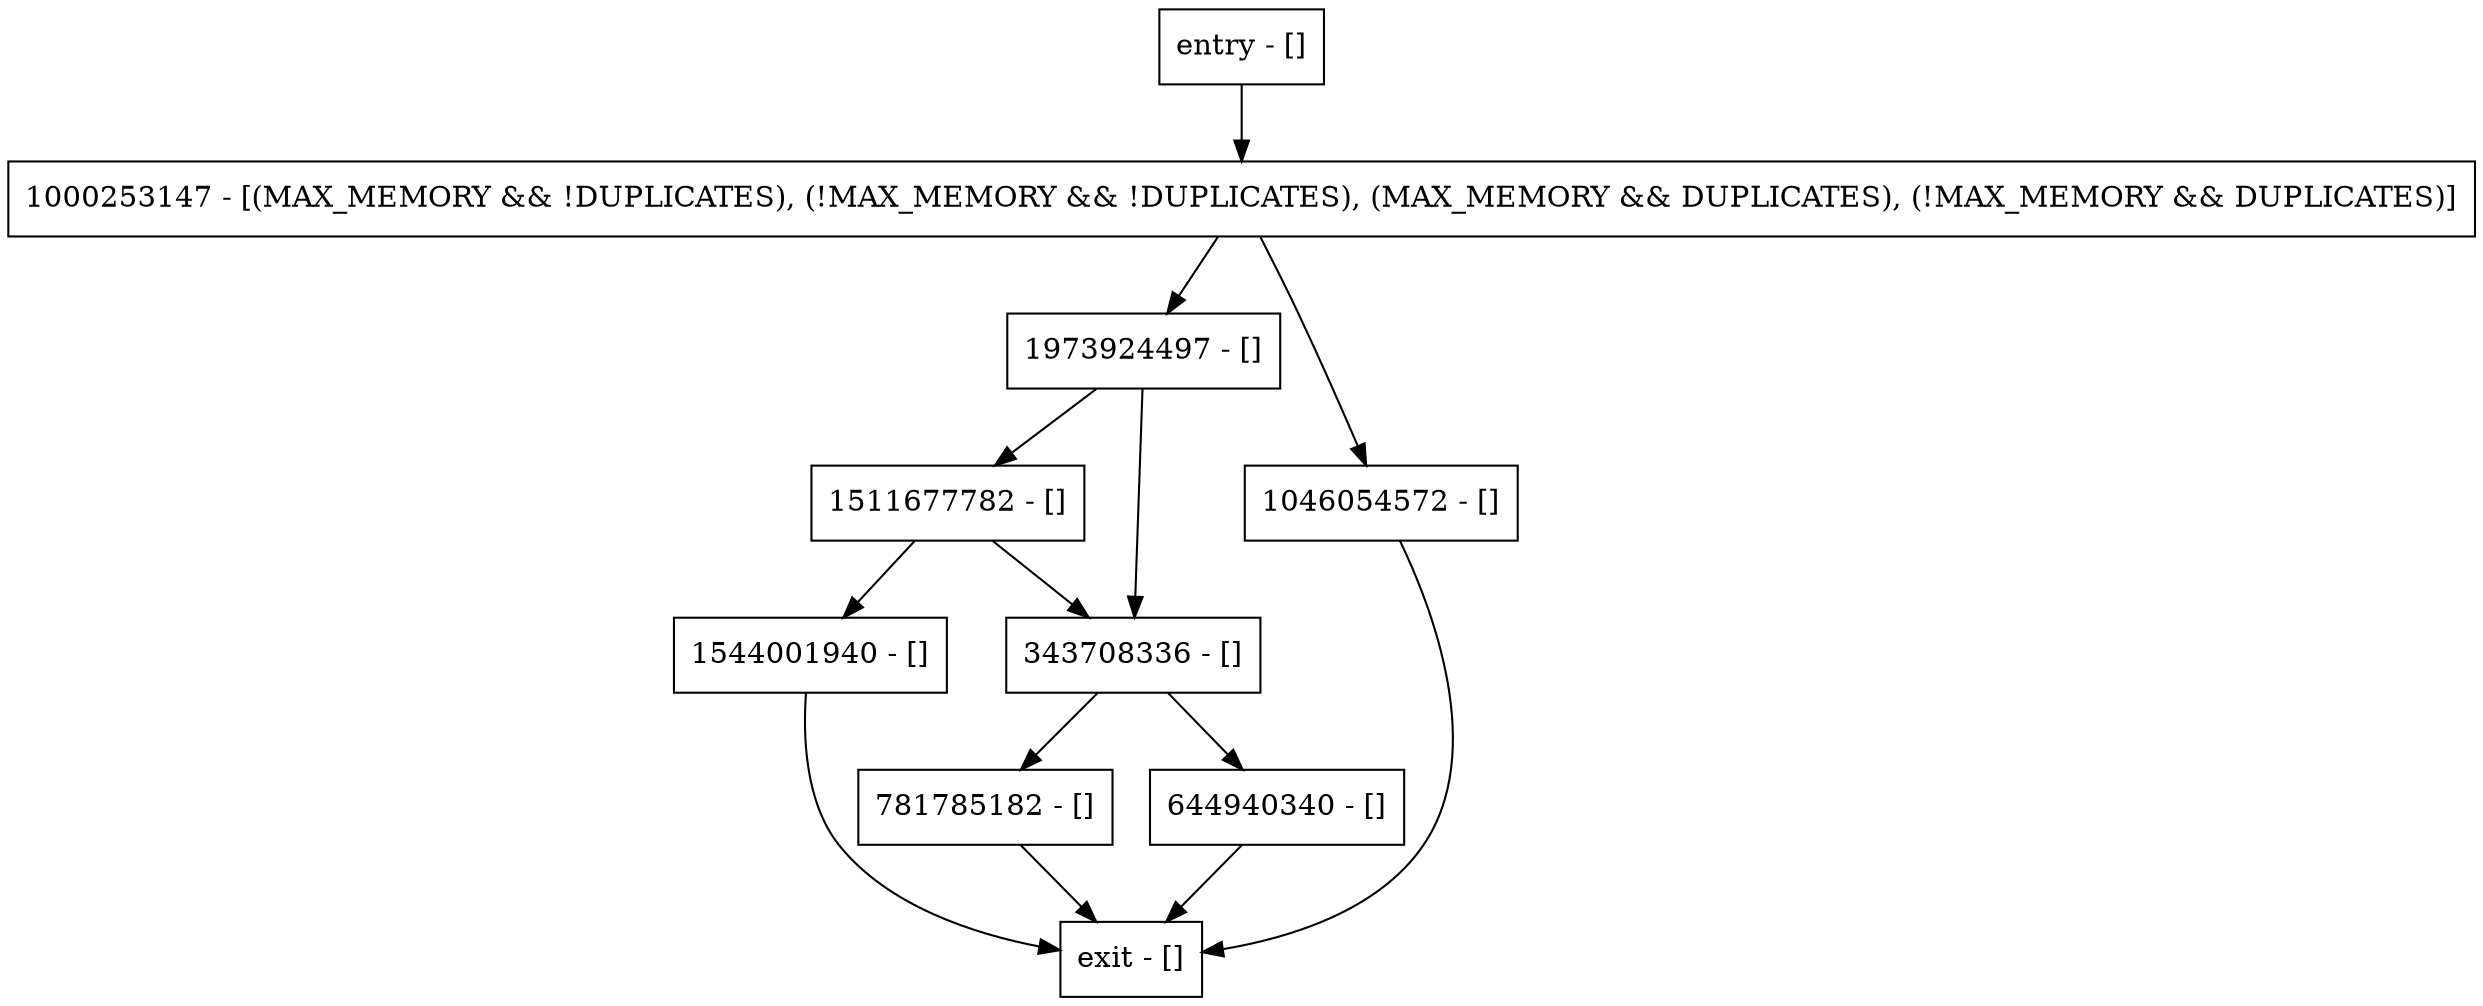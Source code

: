 digraph checkIfInvalid {
node [shape=record];
entry [label="entry - []"];
exit [label="exit - []"];
1511677782 [label="1511677782 - []"];
1544001940 [label="1544001940 - []"];
781785182 [label="781785182 - []"];
644940340 [label="644940340 - []"];
1973924497 [label="1973924497 - []"];
1000253147 [label="1000253147 - [(MAX_MEMORY && !DUPLICATES), (!MAX_MEMORY && !DUPLICATES), (MAX_MEMORY && DUPLICATES), (!MAX_MEMORY && DUPLICATES)]"];
1046054572 [label="1046054572 - []"];
343708336 [label="343708336 - []"];
entry;
exit;
entry -> 1000253147;
1511677782 -> 1544001940;
1511677782 -> 343708336;
1544001940 -> exit;
781785182 -> exit;
644940340 -> exit;
1973924497 -> 1511677782;
1973924497 -> 343708336;
1000253147 -> 1973924497;
1000253147 -> 1046054572;
1046054572 -> exit;
343708336 -> 781785182;
343708336 -> 644940340;
}
